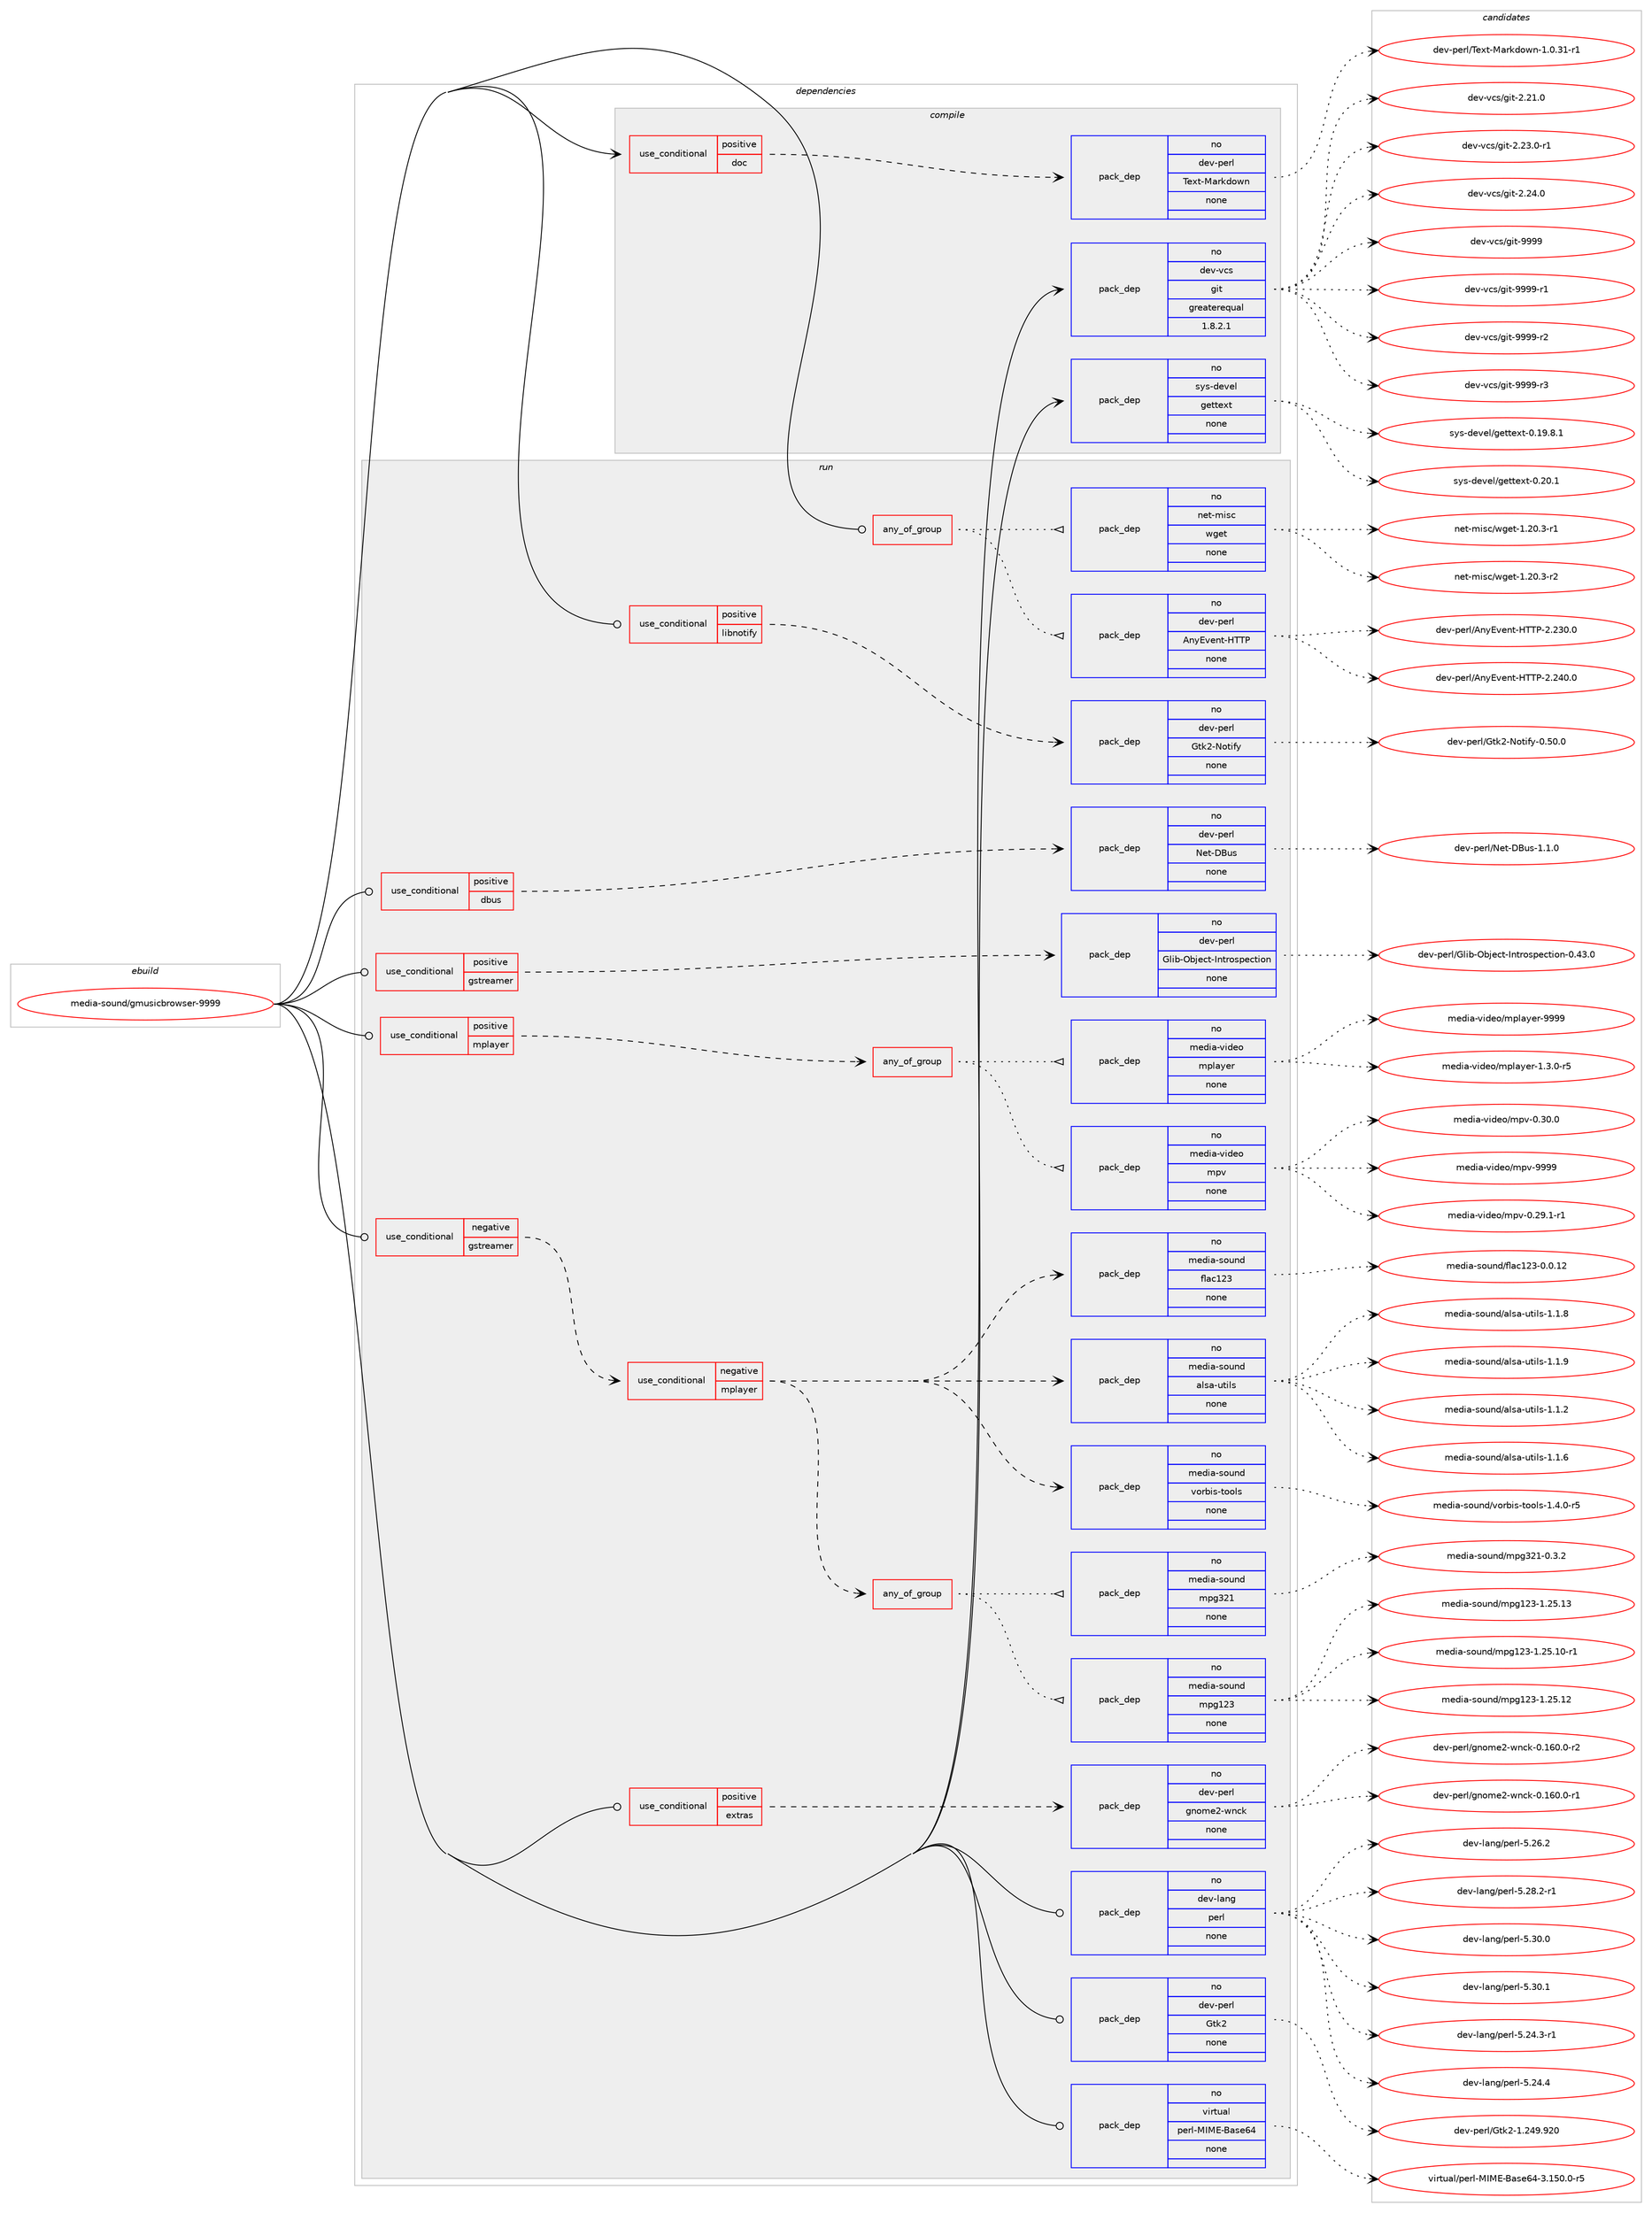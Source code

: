 digraph prolog {

# *************
# Graph options
# *************

newrank=true;
concentrate=true;
compound=true;
graph [rankdir=LR,fontname=Helvetica,fontsize=10,ranksep=1.5];#, ranksep=2.5, nodesep=0.2];
edge  [arrowhead=vee];
node  [fontname=Helvetica,fontsize=10];

# **********
# The ebuild
# **********

subgraph cluster_leftcol {
color=gray;
rank=same;
label=<<i>ebuild</i>>;
id [label="media-sound/gmusicbrowser-9999", color=red, width=4, href="../media-sound/gmusicbrowser-9999.svg"];
}

# ****************
# The dependencies
# ****************

subgraph cluster_midcol {
color=gray;
label=<<i>dependencies</i>>;
subgraph cluster_compile {
fillcolor="#eeeeee";
style=filled;
label=<<i>compile</i>>;
subgraph cond193997 {
dependency798949 [label=<<TABLE BORDER="0" CELLBORDER="1" CELLSPACING="0" CELLPADDING="4"><TR><TD ROWSPAN="3" CELLPADDING="10">use_conditional</TD></TR><TR><TD>positive</TD></TR><TR><TD>doc</TD></TR></TABLE>>, shape=none, color=red];
subgraph pack590987 {
dependency798950 [label=<<TABLE BORDER="0" CELLBORDER="1" CELLSPACING="0" CELLPADDING="4" WIDTH="220"><TR><TD ROWSPAN="6" CELLPADDING="30">pack_dep</TD></TR><TR><TD WIDTH="110">no</TD></TR><TR><TD>dev-perl</TD></TR><TR><TD>Text-Markdown</TD></TR><TR><TD>none</TD></TR><TR><TD></TD></TR></TABLE>>, shape=none, color=blue];
}
dependency798949:e -> dependency798950:w [weight=20,style="dashed",arrowhead="vee"];
}
id:e -> dependency798949:w [weight=20,style="solid",arrowhead="vee"];
subgraph pack590988 {
dependency798951 [label=<<TABLE BORDER="0" CELLBORDER="1" CELLSPACING="0" CELLPADDING="4" WIDTH="220"><TR><TD ROWSPAN="6" CELLPADDING="30">pack_dep</TD></TR><TR><TD WIDTH="110">no</TD></TR><TR><TD>dev-vcs</TD></TR><TR><TD>git</TD></TR><TR><TD>greaterequal</TD></TR><TR><TD>1.8.2.1</TD></TR></TABLE>>, shape=none, color=blue];
}
id:e -> dependency798951:w [weight=20,style="solid",arrowhead="vee"];
subgraph pack590989 {
dependency798952 [label=<<TABLE BORDER="0" CELLBORDER="1" CELLSPACING="0" CELLPADDING="4" WIDTH="220"><TR><TD ROWSPAN="6" CELLPADDING="30">pack_dep</TD></TR><TR><TD WIDTH="110">no</TD></TR><TR><TD>sys-devel</TD></TR><TR><TD>gettext</TD></TR><TR><TD>none</TD></TR><TR><TD></TD></TR></TABLE>>, shape=none, color=blue];
}
id:e -> dependency798952:w [weight=20,style="solid",arrowhead="vee"];
}
subgraph cluster_compileandrun {
fillcolor="#eeeeee";
style=filled;
label=<<i>compile and run</i>>;
}
subgraph cluster_run {
fillcolor="#eeeeee";
style=filled;
label=<<i>run</i>>;
subgraph any13517 {
dependency798953 [label=<<TABLE BORDER="0" CELLBORDER="1" CELLSPACING="0" CELLPADDING="4"><TR><TD CELLPADDING="10">any_of_group</TD></TR></TABLE>>, shape=none, color=red];subgraph pack590990 {
dependency798954 [label=<<TABLE BORDER="0" CELLBORDER="1" CELLSPACING="0" CELLPADDING="4" WIDTH="220"><TR><TD ROWSPAN="6" CELLPADDING="30">pack_dep</TD></TR><TR><TD WIDTH="110">no</TD></TR><TR><TD>net-misc</TD></TR><TR><TD>wget</TD></TR><TR><TD>none</TD></TR><TR><TD></TD></TR></TABLE>>, shape=none, color=blue];
}
dependency798953:e -> dependency798954:w [weight=20,style="dotted",arrowhead="oinv"];
subgraph pack590991 {
dependency798955 [label=<<TABLE BORDER="0" CELLBORDER="1" CELLSPACING="0" CELLPADDING="4" WIDTH="220"><TR><TD ROWSPAN="6" CELLPADDING="30">pack_dep</TD></TR><TR><TD WIDTH="110">no</TD></TR><TR><TD>dev-perl</TD></TR><TR><TD>AnyEvent-HTTP</TD></TR><TR><TD>none</TD></TR><TR><TD></TD></TR></TABLE>>, shape=none, color=blue];
}
dependency798953:e -> dependency798955:w [weight=20,style="dotted",arrowhead="oinv"];
}
id:e -> dependency798953:w [weight=20,style="solid",arrowhead="odot"];
subgraph cond193998 {
dependency798956 [label=<<TABLE BORDER="0" CELLBORDER="1" CELLSPACING="0" CELLPADDING="4"><TR><TD ROWSPAN="3" CELLPADDING="10">use_conditional</TD></TR><TR><TD>negative</TD></TR><TR><TD>gstreamer</TD></TR></TABLE>>, shape=none, color=red];
subgraph cond193999 {
dependency798957 [label=<<TABLE BORDER="0" CELLBORDER="1" CELLSPACING="0" CELLPADDING="4"><TR><TD ROWSPAN="3" CELLPADDING="10">use_conditional</TD></TR><TR><TD>negative</TD></TR><TR><TD>mplayer</TD></TR></TABLE>>, shape=none, color=red];
subgraph pack590992 {
dependency798958 [label=<<TABLE BORDER="0" CELLBORDER="1" CELLSPACING="0" CELLPADDING="4" WIDTH="220"><TR><TD ROWSPAN="6" CELLPADDING="30">pack_dep</TD></TR><TR><TD WIDTH="110">no</TD></TR><TR><TD>media-sound</TD></TR><TR><TD>alsa-utils</TD></TR><TR><TD>none</TD></TR><TR><TD></TD></TR></TABLE>>, shape=none, color=blue];
}
dependency798957:e -> dependency798958:w [weight=20,style="dashed",arrowhead="vee"];
subgraph pack590993 {
dependency798959 [label=<<TABLE BORDER="0" CELLBORDER="1" CELLSPACING="0" CELLPADDING="4" WIDTH="220"><TR><TD ROWSPAN="6" CELLPADDING="30">pack_dep</TD></TR><TR><TD WIDTH="110">no</TD></TR><TR><TD>media-sound</TD></TR><TR><TD>flac123</TD></TR><TR><TD>none</TD></TR><TR><TD></TD></TR></TABLE>>, shape=none, color=blue];
}
dependency798957:e -> dependency798959:w [weight=20,style="dashed",arrowhead="vee"];
subgraph any13518 {
dependency798960 [label=<<TABLE BORDER="0" CELLBORDER="1" CELLSPACING="0" CELLPADDING="4"><TR><TD CELLPADDING="10">any_of_group</TD></TR></TABLE>>, shape=none, color=red];subgraph pack590994 {
dependency798961 [label=<<TABLE BORDER="0" CELLBORDER="1" CELLSPACING="0" CELLPADDING="4" WIDTH="220"><TR><TD ROWSPAN="6" CELLPADDING="30">pack_dep</TD></TR><TR><TD WIDTH="110">no</TD></TR><TR><TD>media-sound</TD></TR><TR><TD>mpg123</TD></TR><TR><TD>none</TD></TR><TR><TD></TD></TR></TABLE>>, shape=none, color=blue];
}
dependency798960:e -> dependency798961:w [weight=20,style="dotted",arrowhead="oinv"];
subgraph pack590995 {
dependency798962 [label=<<TABLE BORDER="0" CELLBORDER="1" CELLSPACING="0" CELLPADDING="4" WIDTH="220"><TR><TD ROWSPAN="6" CELLPADDING="30">pack_dep</TD></TR><TR><TD WIDTH="110">no</TD></TR><TR><TD>media-sound</TD></TR><TR><TD>mpg321</TD></TR><TR><TD>none</TD></TR><TR><TD></TD></TR></TABLE>>, shape=none, color=blue];
}
dependency798960:e -> dependency798962:w [weight=20,style="dotted",arrowhead="oinv"];
}
dependency798957:e -> dependency798960:w [weight=20,style="dashed",arrowhead="vee"];
subgraph pack590996 {
dependency798963 [label=<<TABLE BORDER="0" CELLBORDER="1" CELLSPACING="0" CELLPADDING="4" WIDTH="220"><TR><TD ROWSPAN="6" CELLPADDING="30">pack_dep</TD></TR><TR><TD WIDTH="110">no</TD></TR><TR><TD>media-sound</TD></TR><TR><TD>vorbis-tools</TD></TR><TR><TD>none</TD></TR><TR><TD></TD></TR></TABLE>>, shape=none, color=blue];
}
dependency798957:e -> dependency798963:w [weight=20,style="dashed",arrowhead="vee"];
}
dependency798956:e -> dependency798957:w [weight=20,style="dashed",arrowhead="vee"];
}
id:e -> dependency798956:w [weight=20,style="solid",arrowhead="odot"];
subgraph cond194000 {
dependency798964 [label=<<TABLE BORDER="0" CELLBORDER="1" CELLSPACING="0" CELLPADDING="4"><TR><TD ROWSPAN="3" CELLPADDING="10">use_conditional</TD></TR><TR><TD>positive</TD></TR><TR><TD>dbus</TD></TR></TABLE>>, shape=none, color=red];
subgraph pack590997 {
dependency798965 [label=<<TABLE BORDER="0" CELLBORDER="1" CELLSPACING="0" CELLPADDING="4" WIDTH="220"><TR><TD ROWSPAN="6" CELLPADDING="30">pack_dep</TD></TR><TR><TD WIDTH="110">no</TD></TR><TR><TD>dev-perl</TD></TR><TR><TD>Net-DBus</TD></TR><TR><TD>none</TD></TR><TR><TD></TD></TR></TABLE>>, shape=none, color=blue];
}
dependency798964:e -> dependency798965:w [weight=20,style="dashed",arrowhead="vee"];
}
id:e -> dependency798964:w [weight=20,style="solid",arrowhead="odot"];
subgraph cond194001 {
dependency798966 [label=<<TABLE BORDER="0" CELLBORDER="1" CELLSPACING="0" CELLPADDING="4"><TR><TD ROWSPAN="3" CELLPADDING="10">use_conditional</TD></TR><TR><TD>positive</TD></TR><TR><TD>extras</TD></TR></TABLE>>, shape=none, color=red];
subgraph pack590998 {
dependency798967 [label=<<TABLE BORDER="0" CELLBORDER="1" CELLSPACING="0" CELLPADDING="4" WIDTH="220"><TR><TD ROWSPAN="6" CELLPADDING="30">pack_dep</TD></TR><TR><TD WIDTH="110">no</TD></TR><TR><TD>dev-perl</TD></TR><TR><TD>gnome2-wnck</TD></TR><TR><TD>none</TD></TR><TR><TD></TD></TR></TABLE>>, shape=none, color=blue];
}
dependency798966:e -> dependency798967:w [weight=20,style="dashed",arrowhead="vee"];
}
id:e -> dependency798966:w [weight=20,style="solid",arrowhead="odot"];
subgraph cond194002 {
dependency798968 [label=<<TABLE BORDER="0" CELLBORDER="1" CELLSPACING="0" CELLPADDING="4"><TR><TD ROWSPAN="3" CELLPADDING="10">use_conditional</TD></TR><TR><TD>positive</TD></TR><TR><TD>gstreamer</TD></TR></TABLE>>, shape=none, color=red];
subgraph pack590999 {
dependency798969 [label=<<TABLE BORDER="0" CELLBORDER="1" CELLSPACING="0" CELLPADDING="4" WIDTH="220"><TR><TD ROWSPAN="6" CELLPADDING="30">pack_dep</TD></TR><TR><TD WIDTH="110">no</TD></TR><TR><TD>dev-perl</TD></TR><TR><TD>Glib-Object-Introspection</TD></TR><TR><TD>none</TD></TR><TR><TD></TD></TR></TABLE>>, shape=none, color=blue];
}
dependency798968:e -> dependency798969:w [weight=20,style="dashed",arrowhead="vee"];
}
id:e -> dependency798968:w [weight=20,style="solid",arrowhead="odot"];
subgraph cond194003 {
dependency798970 [label=<<TABLE BORDER="0" CELLBORDER="1" CELLSPACING="0" CELLPADDING="4"><TR><TD ROWSPAN="3" CELLPADDING="10">use_conditional</TD></TR><TR><TD>positive</TD></TR><TR><TD>libnotify</TD></TR></TABLE>>, shape=none, color=red];
subgraph pack591000 {
dependency798971 [label=<<TABLE BORDER="0" CELLBORDER="1" CELLSPACING="0" CELLPADDING="4" WIDTH="220"><TR><TD ROWSPAN="6" CELLPADDING="30">pack_dep</TD></TR><TR><TD WIDTH="110">no</TD></TR><TR><TD>dev-perl</TD></TR><TR><TD>Gtk2-Notify</TD></TR><TR><TD>none</TD></TR><TR><TD></TD></TR></TABLE>>, shape=none, color=blue];
}
dependency798970:e -> dependency798971:w [weight=20,style="dashed",arrowhead="vee"];
}
id:e -> dependency798970:w [weight=20,style="solid",arrowhead="odot"];
subgraph cond194004 {
dependency798972 [label=<<TABLE BORDER="0" CELLBORDER="1" CELLSPACING="0" CELLPADDING="4"><TR><TD ROWSPAN="3" CELLPADDING="10">use_conditional</TD></TR><TR><TD>positive</TD></TR><TR><TD>mplayer</TD></TR></TABLE>>, shape=none, color=red];
subgraph any13519 {
dependency798973 [label=<<TABLE BORDER="0" CELLBORDER="1" CELLSPACING="0" CELLPADDING="4"><TR><TD CELLPADDING="10">any_of_group</TD></TR></TABLE>>, shape=none, color=red];subgraph pack591001 {
dependency798974 [label=<<TABLE BORDER="0" CELLBORDER="1" CELLSPACING="0" CELLPADDING="4" WIDTH="220"><TR><TD ROWSPAN="6" CELLPADDING="30">pack_dep</TD></TR><TR><TD WIDTH="110">no</TD></TR><TR><TD>media-video</TD></TR><TR><TD>mplayer</TD></TR><TR><TD>none</TD></TR><TR><TD></TD></TR></TABLE>>, shape=none, color=blue];
}
dependency798973:e -> dependency798974:w [weight=20,style="dotted",arrowhead="oinv"];
subgraph pack591002 {
dependency798975 [label=<<TABLE BORDER="0" CELLBORDER="1" CELLSPACING="0" CELLPADDING="4" WIDTH="220"><TR><TD ROWSPAN="6" CELLPADDING="30">pack_dep</TD></TR><TR><TD WIDTH="110">no</TD></TR><TR><TD>media-video</TD></TR><TR><TD>mpv</TD></TR><TR><TD>none</TD></TR><TR><TD></TD></TR></TABLE>>, shape=none, color=blue];
}
dependency798973:e -> dependency798975:w [weight=20,style="dotted",arrowhead="oinv"];
}
dependency798972:e -> dependency798973:w [weight=20,style="dashed",arrowhead="vee"];
}
id:e -> dependency798972:w [weight=20,style="solid",arrowhead="odot"];
subgraph pack591003 {
dependency798976 [label=<<TABLE BORDER="0" CELLBORDER="1" CELLSPACING="0" CELLPADDING="4" WIDTH="220"><TR><TD ROWSPAN="6" CELLPADDING="30">pack_dep</TD></TR><TR><TD WIDTH="110">no</TD></TR><TR><TD>dev-lang</TD></TR><TR><TD>perl</TD></TR><TR><TD>none</TD></TR><TR><TD></TD></TR></TABLE>>, shape=none, color=blue];
}
id:e -> dependency798976:w [weight=20,style="solid",arrowhead="odot"];
subgraph pack591004 {
dependency798977 [label=<<TABLE BORDER="0" CELLBORDER="1" CELLSPACING="0" CELLPADDING="4" WIDTH="220"><TR><TD ROWSPAN="6" CELLPADDING="30">pack_dep</TD></TR><TR><TD WIDTH="110">no</TD></TR><TR><TD>dev-perl</TD></TR><TR><TD>Gtk2</TD></TR><TR><TD>none</TD></TR><TR><TD></TD></TR></TABLE>>, shape=none, color=blue];
}
id:e -> dependency798977:w [weight=20,style="solid",arrowhead="odot"];
subgraph pack591005 {
dependency798978 [label=<<TABLE BORDER="0" CELLBORDER="1" CELLSPACING="0" CELLPADDING="4" WIDTH="220"><TR><TD ROWSPAN="6" CELLPADDING="30">pack_dep</TD></TR><TR><TD WIDTH="110">no</TD></TR><TR><TD>virtual</TD></TR><TR><TD>perl-MIME-Base64</TD></TR><TR><TD>none</TD></TR><TR><TD></TD></TR></TABLE>>, shape=none, color=blue];
}
id:e -> dependency798978:w [weight=20,style="solid",arrowhead="odot"];
}
}

# **************
# The candidates
# **************

subgraph cluster_choices {
rank=same;
color=gray;
label=<<i>candidates</i>>;

subgraph choice590987 {
color=black;
nodesep=1;
choice100101118451121011141084784101120116457797114107100111119110454946484651494511449 [label="dev-perl/Text-Markdown-1.0.31-r1", color=red, width=4,href="../dev-perl/Text-Markdown-1.0.31-r1.svg"];
dependency798950:e -> choice100101118451121011141084784101120116457797114107100111119110454946484651494511449:w [style=dotted,weight="100"];
}
subgraph choice590988 {
color=black;
nodesep=1;
choice10010111845118991154710310511645504650494648 [label="dev-vcs/git-2.21.0", color=red, width=4,href="../dev-vcs/git-2.21.0.svg"];
choice100101118451189911547103105116455046505146484511449 [label="dev-vcs/git-2.23.0-r1", color=red, width=4,href="../dev-vcs/git-2.23.0-r1.svg"];
choice10010111845118991154710310511645504650524648 [label="dev-vcs/git-2.24.0", color=red, width=4,href="../dev-vcs/git-2.24.0.svg"];
choice1001011184511899115471031051164557575757 [label="dev-vcs/git-9999", color=red, width=4,href="../dev-vcs/git-9999.svg"];
choice10010111845118991154710310511645575757574511449 [label="dev-vcs/git-9999-r1", color=red, width=4,href="../dev-vcs/git-9999-r1.svg"];
choice10010111845118991154710310511645575757574511450 [label="dev-vcs/git-9999-r2", color=red, width=4,href="../dev-vcs/git-9999-r2.svg"];
choice10010111845118991154710310511645575757574511451 [label="dev-vcs/git-9999-r3", color=red, width=4,href="../dev-vcs/git-9999-r3.svg"];
dependency798951:e -> choice10010111845118991154710310511645504650494648:w [style=dotted,weight="100"];
dependency798951:e -> choice100101118451189911547103105116455046505146484511449:w [style=dotted,weight="100"];
dependency798951:e -> choice10010111845118991154710310511645504650524648:w [style=dotted,weight="100"];
dependency798951:e -> choice1001011184511899115471031051164557575757:w [style=dotted,weight="100"];
dependency798951:e -> choice10010111845118991154710310511645575757574511449:w [style=dotted,weight="100"];
dependency798951:e -> choice10010111845118991154710310511645575757574511450:w [style=dotted,weight="100"];
dependency798951:e -> choice10010111845118991154710310511645575757574511451:w [style=dotted,weight="100"];
}
subgraph choice590989 {
color=black;
nodesep=1;
choice1151211154510010111810110847103101116116101120116454846495746564649 [label="sys-devel/gettext-0.19.8.1", color=red, width=4,href="../sys-devel/gettext-0.19.8.1.svg"];
choice115121115451001011181011084710310111611610112011645484650484649 [label="sys-devel/gettext-0.20.1", color=red, width=4,href="../sys-devel/gettext-0.20.1.svg"];
dependency798952:e -> choice1151211154510010111810110847103101116116101120116454846495746564649:w [style=dotted,weight="100"];
dependency798952:e -> choice115121115451001011181011084710310111611610112011645484650484649:w [style=dotted,weight="100"];
}
subgraph choice590990 {
color=black;
nodesep=1;
choice110101116451091051159947119103101116454946504846514511449 [label="net-misc/wget-1.20.3-r1", color=red, width=4,href="../net-misc/wget-1.20.3-r1.svg"];
choice110101116451091051159947119103101116454946504846514511450 [label="net-misc/wget-1.20.3-r2", color=red, width=4,href="../net-misc/wget-1.20.3-r2.svg"];
dependency798954:e -> choice110101116451091051159947119103101116454946504846514511449:w [style=dotted,weight="100"];
dependency798954:e -> choice110101116451091051159947119103101116454946504846514511450:w [style=dotted,weight="100"];
}
subgraph choice590991 {
color=black;
nodesep=1;
choice1001011184511210111410847651101216911810111011645728484804550465051484648 [label="dev-perl/AnyEvent-HTTP-2.230.0", color=red, width=4,href="../dev-perl/AnyEvent-HTTP-2.230.0.svg"];
choice1001011184511210111410847651101216911810111011645728484804550465052484648 [label="dev-perl/AnyEvent-HTTP-2.240.0", color=red, width=4,href="../dev-perl/AnyEvent-HTTP-2.240.0.svg"];
dependency798955:e -> choice1001011184511210111410847651101216911810111011645728484804550465051484648:w [style=dotted,weight="100"];
dependency798955:e -> choice1001011184511210111410847651101216911810111011645728484804550465052484648:w [style=dotted,weight="100"];
}
subgraph choice590992 {
color=black;
nodesep=1;
choice109101100105974511511111711010047971081159745117116105108115454946494650 [label="media-sound/alsa-utils-1.1.2", color=red, width=4,href="../media-sound/alsa-utils-1.1.2.svg"];
choice109101100105974511511111711010047971081159745117116105108115454946494654 [label="media-sound/alsa-utils-1.1.6", color=red, width=4,href="../media-sound/alsa-utils-1.1.6.svg"];
choice109101100105974511511111711010047971081159745117116105108115454946494656 [label="media-sound/alsa-utils-1.1.8", color=red, width=4,href="../media-sound/alsa-utils-1.1.8.svg"];
choice109101100105974511511111711010047971081159745117116105108115454946494657 [label="media-sound/alsa-utils-1.1.9", color=red, width=4,href="../media-sound/alsa-utils-1.1.9.svg"];
dependency798958:e -> choice109101100105974511511111711010047971081159745117116105108115454946494650:w [style=dotted,weight="100"];
dependency798958:e -> choice109101100105974511511111711010047971081159745117116105108115454946494654:w [style=dotted,weight="100"];
dependency798958:e -> choice109101100105974511511111711010047971081159745117116105108115454946494656:w [style=dotted,weight="100"];
dependency798958:e -> choice109101100105974511511111711010047971081159745117116105108115454946494657:w [style=dotted,weight="100"];
}
subgraph choice590993 {
color=black;
nodesep=1;
choice109101100105974511511111711010047102108979949505145484648464950 [label="media-sound/flac123-0.0.12", color=red, width=4,href="../media-sound/flac123-0.0.12.svg"];
dependency798959:e -> choice109101100105974511511111711010047102108979949505145484648464950:w [style=dotted,weight="100"];
}
subgraph choice590994 {
color=black;
nodesep=1;
choice10910110010597451151111171101004710911210349505145494650534649484511449 [label="media-sound/mpg123-1.25.10-r1", color=red, width=4,href="../media-sound/mpg123-1.25.10-r1.svg"];
choice1091011001059745115111117110100471091121034950514549465053464950 [label="media-sound/mpg123-1.25.12", color=red, width=4,href="../media-sound/mpg123-1.25.12.svg"];
choice1091011001059745115111117110100471091121034950514549465053464951 [label="media-sound/mpg123-1.25.13", color=red, width=4,href="../media-sound/mpg123-1.25.13.svg"];
dependency798961:e -> choice10910110010597451151111171101004710911210349505145494650534649484511449:w [style=dotted,weight="100"];
dependency798961:e -> choice1091011001059745115111117110100471091121034950514549465053464950:w [style=dotted,weight="100"];
dependency798961:e -> choice1091011001059745115111117110100471091121034950514549465053464951:w [style=dotted,weight="100"];
}
subgraph choice590995 {
color=black;
nodesep=1;
choice109101100105974511511111711010047109112103515049454846514650 [label="media-sound/mpg321-0.3.2", color=red, width=4,href="../media-sound/mpg321-0.3.2.svg"];
dependency798962:e -> choice109101100105974511511111711010047109112103515049454846514650:w [style=dotted,weight="100"];
}
subgraph choice590996 {
color=black;
nodesep=1;
choice10910110010597451151111171101004711811111498105115451161111111081154549465246484511453 [label="media-sound/vorbis-tools-1.4.0-r5", color=red, width=4,href="../media-sound/vorbis-tools-1.4.0-r5.svg"];
dependency798963:e -> choice10910110010597451151111171101004711811111498105115451161111111081154549465246484511453:w [style=dotted,weight="100"];
}
subgraph choice590997 {
color=black;
nodesep=1;
choice100101118451121011141084778101116456866117115454946494648 [label="dev-perl/Net-DBus-1.1.0", color=red, width=4,href="../dev-perl/Net-DBus-1.1.0.svg"];
dependency798965:e -> choice100101118451121011141084778101116456866117115454946494648:w [style=dotted,weight="100"];
}
subgraph choice590998 {
color=black;
nodesep=1;
choice100101118451121011141084710311011110910150451191109910745484649544846484511449 [label="dev-perl/gnome2-wnck-0.160.0-r1", color=red, width=4,href="../dev-perl/gnome2-wnck-0.160.0-r1.svg"];
choice100101118451121011141084710311011110910150451191109910745484649544846484511450 [label="dev-perl/gnome2-wnck-0.160.0-r2", color=red, width=4,href="../dev-perl/gnome2-wnck-0.160.0-r2.svg"];
dependency798967:e -> choice100101118451121011141084710311011110910150451191109910745484649544846484511449:w [style=dotted,weight="100"];
dependency798967:e -> choice100101118451121011141084710311011110910150451191109910745484649544846484511450:w [style=dotted,weight="100"];
}
subgraph choice590999 {
color=black;
nodesep=1;
choice100101118451121011141084771108105984579981061019911645731101161141111151121019911610511111045484652514648 [label="dev-perl/Glib-Object-Introspection-0.43.0", color=red, width=4,href="../dev-perl/Glib-Object-Introspection-0.43.0.svg"];
dependency798969:e -> choice100101118451121011141084771108105984579981061019911645731101161141111151121019911610511111045484652514648:w [style=dotted,weight="100"];
}
subgraph choice591000 {
color=black;
nodesep=1;
choice10010111845112101114108477111610750457811111610510212145484653484648 [label="dev-perl/Gtk2-Notify-0.50.0", color=red, width=4,href="../dev-perl/Gtk2-Notify-0.50.0.svg"];
dependency798971:e -> choice10010111845112101114108477111610750457811111610510212145484653484648:w [style=dotted,weight="100"];
}
subgraph choice591001 {
color=black;
nodesep=1;
choice109101100105974511810510010111147109112108971211011144549465146484511453 [label="media-video/mplayer-1.3.0-r5", color=red, width=4,href="../media-video/mplayer-1.3.0-r5.svg"];
choice109101100105974511810510010111147109112108971211011144557575757 [label="media-video/mplayer-9999", color=red, width=4,href="../media-video/mplayer-9999.svg"];
dependency798974:e -> choice109101100105974511810510010111147109112108971211011144549465146484511453:w [style=dotted,weight="100"];
dependency798974:e -> choice109101100105974511810510010111147109112108971211011144557575757:w [style=dotted,weight="100"];
}
subgraph choice591002 {
color=black;
nodesep=1;
choice109101100105974511810510010111147109112118454846505746494511449 [label="media-video/mpv-0.29.1-r1", color=red, width=4,href="../media-video/mpv-0.29.1-r1.svg"];
choice10910110010597451181051001011114710911211845484651484648 [label="media-video/mpv-0.30.0", color=red, width=4,href="../media-video/mpv-0.30.0.svg"];
choice1091011001059745118105100101111471091121184557575757 [label="media-video/mpv-9999", color=red, width=4,href="../media-video/mpv-9999.svg"];
dependency798975:e -> choice109101100105974511810510010111147109112118454846505746494511449:w [style=dotted,weight="100"];
dependency798975:e -> choice10910110010597451181051001011114710911211845484651484648:w [style=dotted,weight="100"];
dependency798975:e -> choice1091011001059745118105100101111471091121184557575757:w [style=dotted,weight="100"];
}
subgraph choice591003 {
color=black;
nodesep=1;
choice100101118451089711010347112101114108455346505246514511449 [label="dev-lang/perl-5.24.3-r1", color=red, width=4,href="../dev-lang/perl-5.24.3-r1.svg"];
choice10010111845108971101034711210111410845534650524652 [label="dev-lang/perl-5.24.4", color=red, width=4,href="../dev-lang/perl-5.24.4.svg"];
choice10010111845108971101034711210111410845534650544650 [label="dev-lang/perl-5.26.2", color=red, width=4,href="../dev-lang/perl-5.26.2.svg"];
choice100101118451089711010347112101114108455346505646504511449 [label="dev-lang/perl-5.28.2-r1", color=red, width=4,href="../dev-lang/perl-5.28.2-r1.svg"];
choice10010111845108971101034711210111410845534651484648 [label="dev-lang/perl-5.30.0", color=red, width=4,href="../dev-lang/perl-5.30.0.svg"];
choice10010111845108971101034711210111410845534651484649 [label="dev-lang/perl-5.30.1", color=red, width=4,href="../dev-lang/perl-5.30.1.svg"];
dependency798976:e -> choice100101118451089711010347112101114108455346505246514511449:w [style=dotted,weight="100"];
dependency798976:e -> choice10010111845108971101034711210111410845534650524652:w [style=dotted,weight="100"];
dependency798976:e -> choice10010111845108971101034711210111410845534650544650:w [style=dotted,weight="100"];
dependency798976:e -> choice100101118451089711010347112101114108455346505646504511449:w [style=dotted,weight="100"];
dependency798976:e -> choice10010111845108971101034711210111410845534651484648:w [style=dotted,weight="100"];
dependency798976:e -> choice10010111845108971101034711210111410845534651484649:w [style=dotted,weight="100"];
}
subgraph choice591004 {
color=black;
nodesep=1;
choice1001011184511210111410847711161075045494650525746575048 [label="dev-perl/Gtk2-1.249.920", color=red, width=4,href="../dev-perl/Gtk2-1.249.920.svg"];
dependency798977:e -> choice1001011184511210111410847711161075045494650525746575048:w [style=dotted,weight="100"];
}
subgraph choice591005 {
color=black;
nodesep=1;
choice11810511411611797108471121011141084577737769456697115101545245514649534846484511453 [label="virtual/perl-MIME-Base64-3.150.0-r5", color=red, width=4,href="../virtual/perl-MIME-Base64-3.150.0-r5.svg"];
dependency798978:e -> choice11810511411611797108471121011141084577737769456697115101545245514649534846484511453:w [style=dotted,weight="100"];
}
}

}
